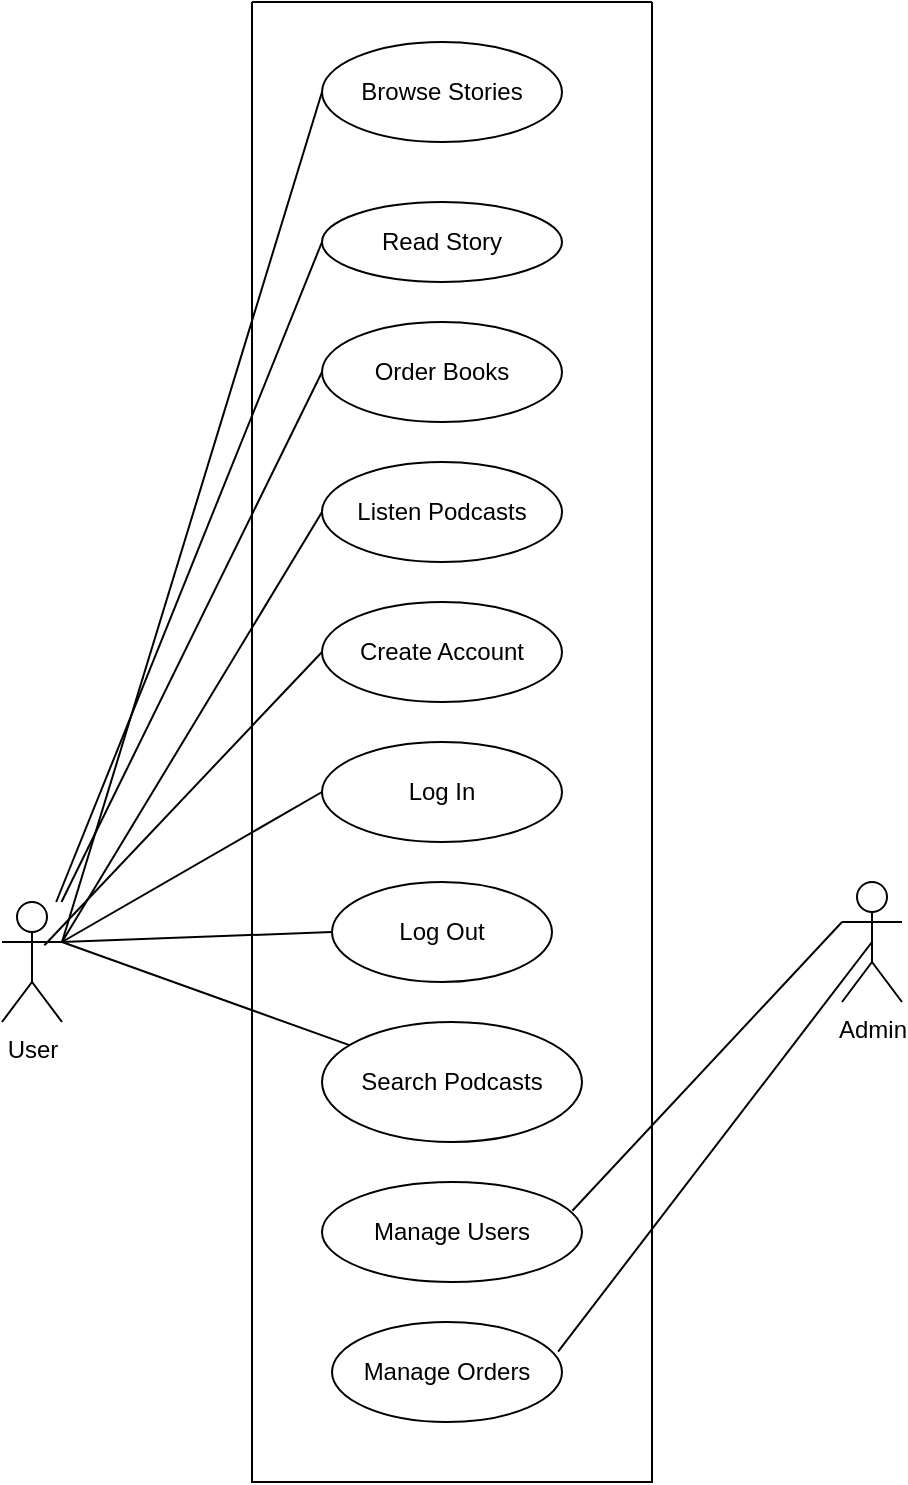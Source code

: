 <mxfile>
    <diagram id="dJBmen0VMzIiIbnCB0jg" name="Page-1">
        <mxGraphModel dx="1513" dy="2124" grid="1" gridSize="10" guides="1" tooltips="1" connect="1" arrows="1" fold="1" page="1" pageScale="1" pageWidth="850" pageHeight="1100" math="0" shadow="0">
            <root>
                <mxCell id="0"/>
                <mxCell id="1" parent="0"/>
                <mxCell id="11" value="User" style="shape=umlActor;verticalLabelPosition=bottom;verticalAlign=top;html=1;" vertex="1" parent="1">
                    <mxGeometry x="200" y="-500" width="30" height="60" as="geometry"/>
                </mxCell>
                <mxCell id="12" value="Admin" style="shape=umlActor;verticalLabelPosition=bottom;verticalAlign=top;html=1;" vertex="1" parent="1">
                    <mxGeometry x="620" y="-510" width="30" height="60" as="geometry"/>
                </mxCell>
                <mxCell id="15" value="Browse Stories" style="ellipse;whiteSpace=wrap;html=1;" vertex="1" parent="1">
                    <mxGeometry x="360" y="-930" width="120" height="50" as="geometry"/>
                </mxCell>
                <mxCell id="16" value="Read Story" style="ellipse;whiteSpace=wrap;html=1;" vertex="1" parent="1">
                    <mxGeometry x="360" y="-850" width="120" height="40" as="geometry"/>
                </mxCell>
                <mxCell id="17" value="Order Books" style="ellipse;whiteSpace=wrap;html=1;" vertex="1" parent="1">
                    <mxGeometry x="360" y="-790" width="120" height="50" as="geometry"/>
                </mxCell>
                <mxCell id="18" value="Listen Podcasts" style="ellipse;whiteSpace=wrap;html=1;" vertex="1" parent="1">
                    <mxGeometry x="360" y="-720" width="120" height="50" as="geometry"/>
                </mxCell>
                <mxCell id="21" value="Create Account" style="ellipse;whiteSpace=wrap;html=1;" vertex="1" parent="1">
                    <mxGeometry x="360" y="-650" width="120" height="50" as="geometry"/>
                </mxCell>
                <mxCell id="22" value="Log In" style="ellipse;whiteSpace=wrap;html=1;" vertex="1" parent="1">
                    <mxGeometry x="360" y="-580" width="120" height="50" as="geometry"/>
                </mxCell>
                <mxCell id="23" value="Log Out" style="ellipse;whiteSpace=wrap;html=1;" vertex="1" parent="1">
                    <mxGeometry x="365" y="-510" width="110" height="50" as="geometry"/>
                </mxCell>
                <mxCell id="24" value="Search Podcasts" style="ellipse;whiteSpace=wrap;html=1;" vertex="1" parent="1">
                    <mxGeometry x="360" y="-440" width="130" height="60" as="geometry"/>
                </mxCell>
                <mxCell id="25" value="Manage Users" style="ellipse;whiteSpace=wrap;html=1;" vertex="1" parent="1">
                    <mxGeometry x="360" y="-360" width="130" height="50" as="geometry"/>
                </mxCell>
                <mxCell id="26" value="Manage Orders" style="ellipse;whiteSpace=wrap;html=1;" vertex="1" parent="1">
                    <mxGeometry x="365" y="-290" width="115" height="50" as="geometry"/>
                </mxCell>
                <mxCell id="28" value="" style="endArrow=none;html=1;exitX=1;exitY=0.333;exitDx=0;exitDy=0;exitPerimeter=0;entryX=0;entryY=0.5;entryDx=0;entryDy=0;" edge="1" parent="1" source="11" target="15">
                    <mxGeometry width="50" height="50" relative="1" as="geometry">
                        <mxPoint x="280" y="-650" as="sourcePoint"/>
                        <mxPoint x="340" y="-910" as="targetPoint"/>
                    </mxGeometry>
                </mxCell>
                <mxCell id="29" value="" style="endArrow=none;html=1;entryX=0;entryY=0.5;entryDx=0;entryDy=0;" edge="1" parent="1" source="11" target="16">
                    <mxGeometry width="50" height="50" relative="1" as="geometry">
                        <mxPoint x="280" y="-650" as="sourcePoint"/>
                        <mxPoint x="340" y="-830" as="targetPoint"/>
                    </mxGeometry>
                </mxCell>
                <mxCell id="30" value="" style="endArrow=none;html=1;entryX=0;entryY=0.5;entryDx=0;entryDy=0;" edge="1" parent="1" source="11" target="17">
                    <mxGeometry width="50" height="50" relative="1" as="geometry">
                        <mxPoint x="280" y="-650" as="sourcePoint"/>
                        <mxPoint x="340" y="-760" as="targetPoint"/>
                    </mxGeometry>
                </mxCell>
                <mxCell id="31" value="" style="endArrow=none;html=1;exitX=1;exitY=0.333;exitDx=0;exitDy=0;exitPerimeter=0;entryX=0;entryY=0.5;entryDx=0;entryDy=0;" edge="1" parent="1" source="11" target="18">
                    <mxGeometry width="50" height="50" relative="1" as="geometry">
                        <mxPoint x="280" y="-650" as="sourcePoint"/>
                        <mxPoint x="345" y="-705.0" as="targetPoint"/>
                    </mxGeometry>
                </mxCell>
                <mxCell id="33" value="" style="swimlane;startSize=0;" vertex="1" parent="1">
                    <mxGeometry x="325" y="-950" width="200" height="740" as="geometry"/>
                </mxCell>
                <mxCell id="34" value="" style="endArrow=none;html=1;exitX=0.707;exitY=0.36;exitDx=0;exitDy=0;exitPerimeter=0;entryX=0;entryY=0.5;entryDx=0;entryDy=0;" edge="1" parent="1" source="11" target="21">
                    <mxGeometry width="50" height="50" relative="1" as="geometry">
                        <mxPoint x="280" y="-660" as="sourcePoint"/>
                        <mxPoint x="330" y="-710" as="targetPoint"/>
                    </mxGeometry>
                </mxCell>
                <mxCell id="35" value="" style="endArrow=none;html=1;entryX=0;entryY=0.5;entryDx=0;entryDy=0;" edge="1" parent="1" target="22">
                    <mxGeometry width="50" height="50" relative="1" as="geometry">
                        <mxPoint x="230" y="-480" as="sourcePoint"/>
                        <mxPoint x="330" y="-560" as="targetPoint"/>
                    </mxGeometry>
                </mxCell>
                <mxCell id="36" value="" style="endArrow=none;html=1;entryX=0;entryY=0.5;entryDx=0;entryDy=0;" edge="1" parent="1" target="23">
                    <mxGeometry width="50" height="50" relative="1" as="geometry">
                        <mxPoint x="230" y="-480" as="sourcePoint"/>
                        <mxPoint x="330" y="-560" as="targetPoint"/>
                        <Array as="points"/>
                    </mxGeometry>
                </mxCell>
                <mxCell id="37" value="" style="endArrow=none;html=1;" edge="1" parent="1" target="24">
                    <mxGeometry width="50" height="50" relative="1" as="geometry">
                        <mxPoint x="230" y="-480" as="sourcePoint"/>
                        <mxPoint x="330" y="-560" as="targetPoint"/>
                    </mxGeometry>
                </mxCell>
                <mxCell id="40" value="" style="endArrow=none;html=1;entryX=0;entryY=0.333;entryDx=0;entryDy=0;entryPerimeter=0;exitX=0.963;exitY=0.288;exitDx=0;exitDy=0;exitPerimeter=0;" edge="1" parent="1" source="25" target="12">
                    <mxGeometry width="50" height="50" relative="1" as="geometry">
                        <mxPoint x="280" y="-380" as="sourcePoint"/>
                        <mxPoint x="330" y="-430" as="targetPoint"/>
                    </mxGeometry>
                </mxCell>
                <mxCell id="43" value="" style="endArrow=none;html=1;entryX=0.5;entryY=0.5;entryDx=0;entryDy=0;entryPerimeter=0;exitX=0.983;exitY=0.296;exitDx=0;exitDy=0;exitPerimeter=0;" edge="1" parent="1" source="26" target="12">
                    <mxGeometry width="50" height="50" relative="1" as="geometry">
                        <mxPoint x="550" y="-385" as="sourcePoint"/>
                        <mxPoint x="600" y="-435" as="targetPoint"/>
                    </mxGeometry>
                </mxCell>
            </root>
        </mxGraphModel>
    </diagram>
</mxfile>
